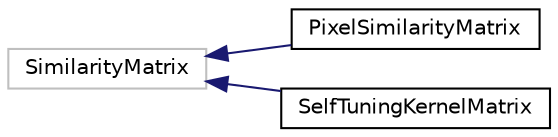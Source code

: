 digraph "Graphical Class Hierarchy"
{
  edge [fontname="Helvetica",fontsize="10",labelfontname="Helvetica",labelfontsize="10"];
  node [fontname="Helvetica",fontsize="10",shape=record];
  rankdir="LR";
  Node1 [label="SimilarityMatrix",height=0.2,width=0.4,color="grey75", fillcolor="white", style="filled"];
  Node1 -> Node2 [dir="back",color="midnightblue",fontsize="10",style="solid",fontname="Helvetica"];
  Node2 [label="PixelSimilarityMatrix",height=0.2,width=0.4,color="black", fillcolor="white", style="filled",URL="$class_pixel_similarity_matrix.html"];
  Node1 -> Node3 [dir="back",color="midnightblue",fontsize="10",style="solid",fontname="Helvetica"];
  Node3 [label="SelfTuningKernelMatrix",height=0.2,width=0.4,color="black", fillcolor="white", style="filled",URL="$class_self_tuning_kernel_matrix.html"];
}
